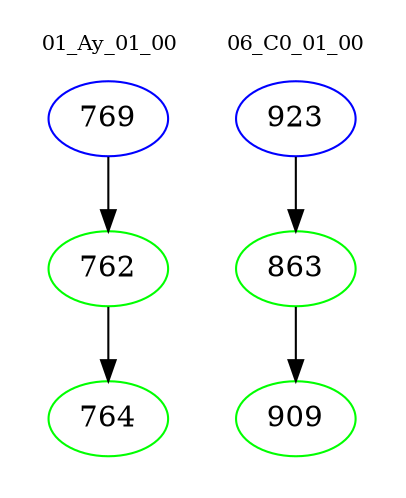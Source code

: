digraph{
subgraph cluster_0 {
color = white
label = "01_Ay_01_00";
fontsize=10;
T0_769 [label="769", color="blue"]
T0_769 -> T0_762 [color="black"]
T0_762 [label="762", color="green"]
T0_762 -> T0_764 [color="black"]
T0_764 [label="764", color="green"]
}
subgraph cluster_1 {
color = white
label = "06_C0_01_00";
fontsize=10;
T1_923 [label="923", color="blue"]
T1_923 -> T1_863 [color="black"]
T1_863 [label="863", color="green"]
T1_863 -> T1_909 [color="black"]
T1_909 [label="909", color="green"]
}
}
